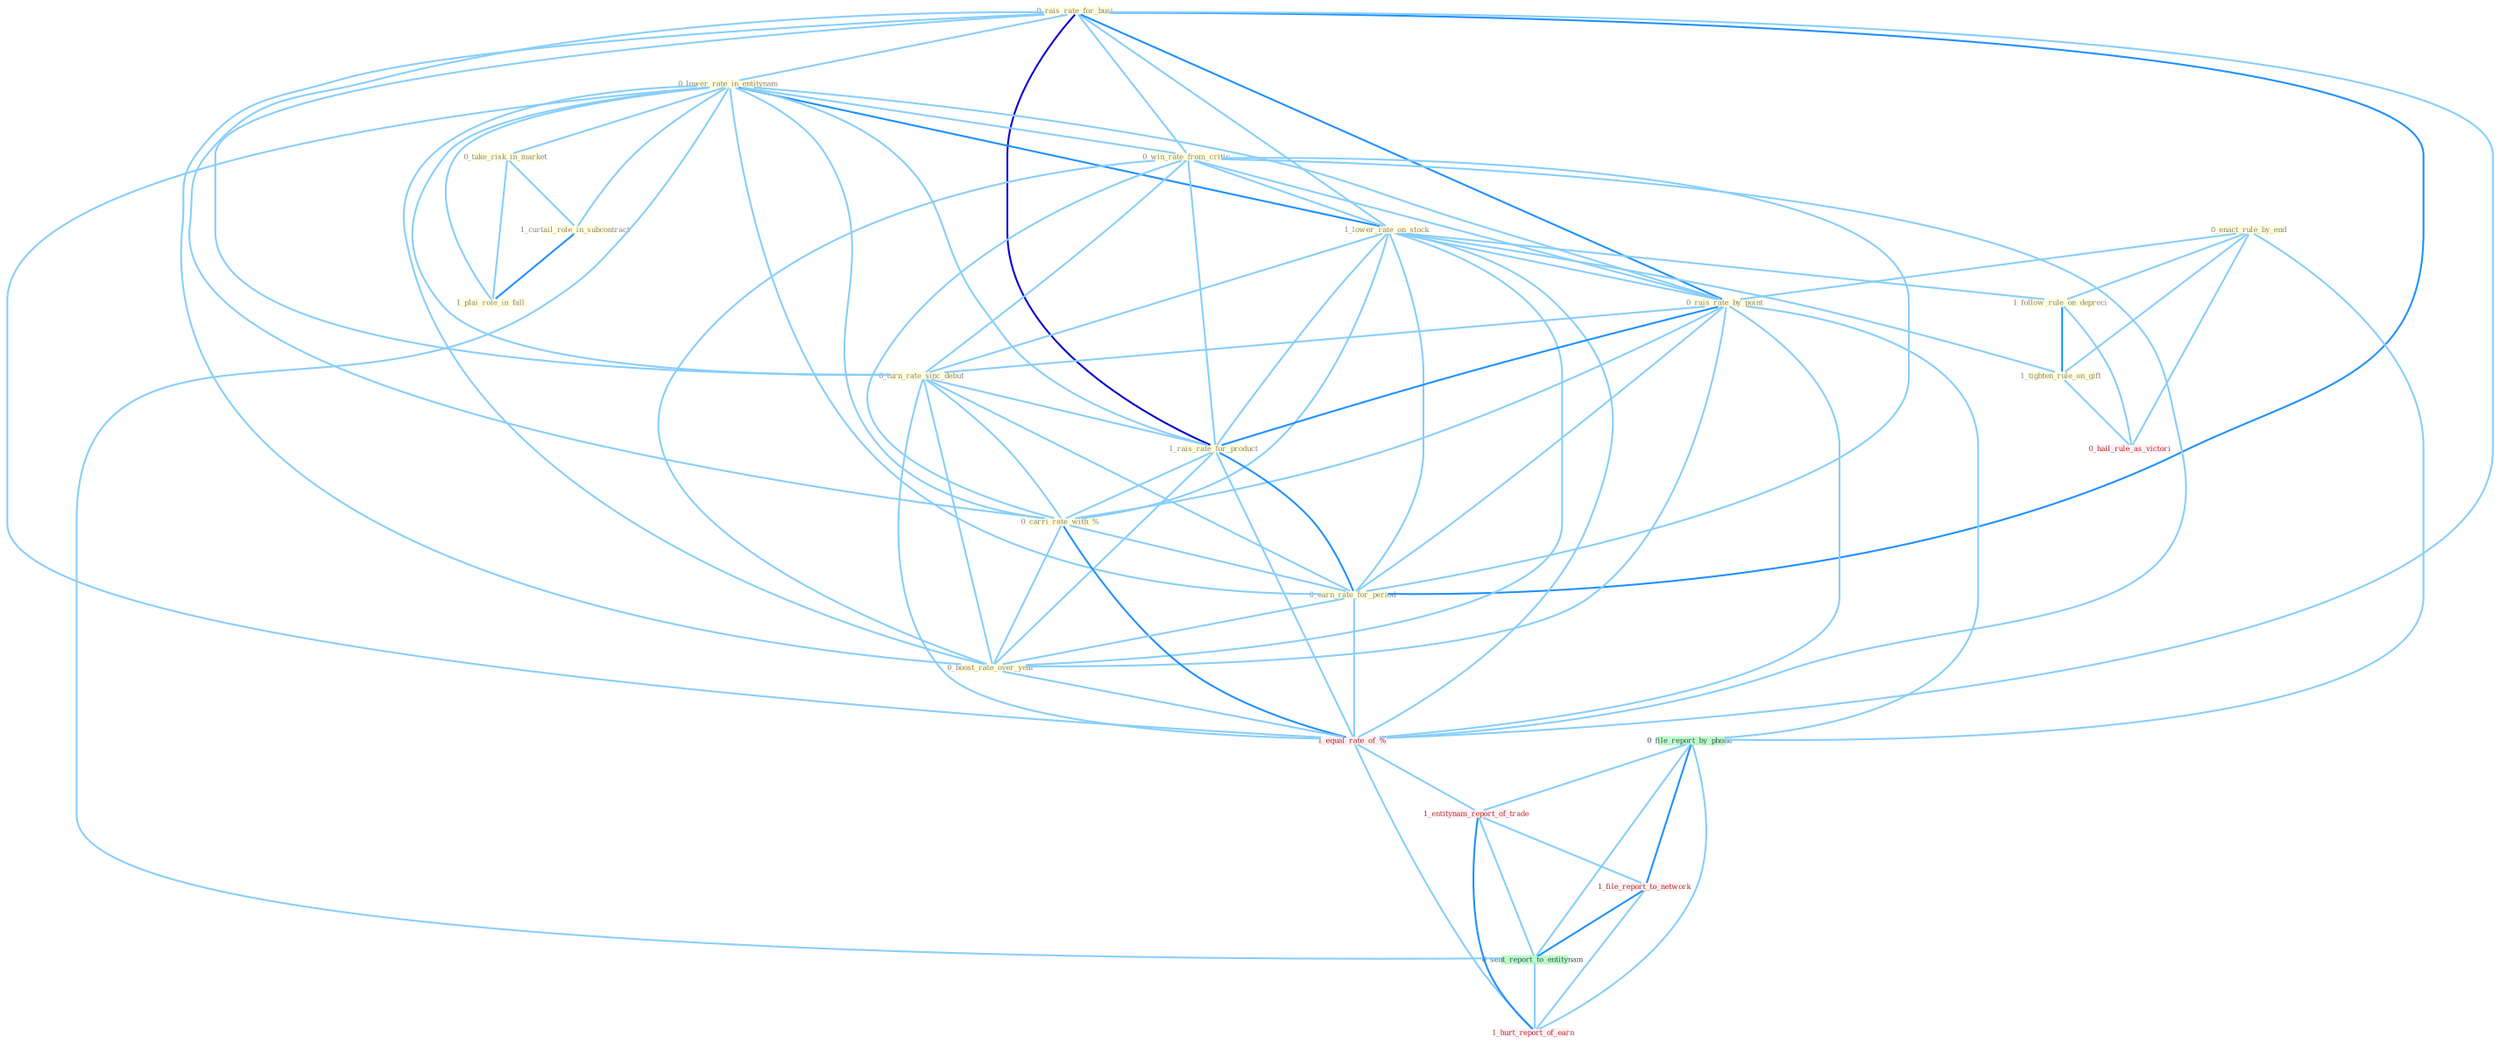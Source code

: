 Graph G{ 
    node
    [shape=polygon,style=filled,width=.5,height=.06,color="#BDFCC9",fixedsize=true,fontsize=4,
    fontcolor="#2f4f4f"];
    {node
    [color="#ffffe0", fontcolor="#8b7d6b"] "0_rais_rate_for_busi " "0_lower_rate_in_entitynam " "0_take_risk_in_market " "1_curtail_role_in_subcontract " "0_enact_rule_by_end " "0_win_rate_from_critic " "1_lower_rate_on_stock " "0_rais_rate_by_point " "0_turn_rate_sinc_debut " "1_rais_rate_for_product " "0_carri_rate_with_% " "0_earn_rate_for_period " "1_follow_rule_on_depreci " "1_plai_role_in_fall " "1_tighten_rule_on_gift " "0_boost_rate_over_year "}
{node [color="#fff0f5", fontcolor="#b22222"] "1_equal_rate_of_% " "1_entitynam_report_of_trade " "1_file_report_to_network " "0_hail_rule_as_victori " "1_hurt_report_of_earn "}
edge [color="#B0E2FF"];

	"0_rais_rate_for_busi " -- "0_lower_rate_in_entitynam " [w="1", color="#87cefa" ];
	"0_rais_rate_for_busi " -- "0_win_rate_from_critic " [w="1", color="#87cefa" ];
	"0_rais_rate_for_busi " -- "1_lower_rate_on_stock " [w="1", color="#87cefa" ];
	"0_rais_rate_for_busi " -- "0_rais_rate_by_point " [w="2", color="#1e90ff" , len=0.8];
	"0_rais_rate_for_busi " -- "0_turn_rate_sinc_debut " [w="1", color="#87cefa" ];
	"0_rais_rate_for_busi " -- "1_rais_rate_for_product " [w="3", color="#0000cd" , len=0.6];
	"0_rais_rate_for_busi " -- "0_carri_rate_with_% " [w="1", color="#87cefa" ];
	"0_rais_rate_for_busi " -- "0_earn_rate_for_period " [w="2", color="#1e90ff" , len=0.8];
	"0_rais_rate_for_busi " -- "0_boost_rate_over_year " [w="1", color="#87cefa" ];
	"0_rais_rate_for_busi " -- "1_equal_rate_of_% " [w="1", color="#87cefa" ];
	"0_lower_rate_in_entitynam " -- "0_take_risk_in_market " [w="1", color="#87cefa" ];
	"0_lower_rate_in_entitynam " -- "1_curtail_role_in_subcontract " [w="1", color="#87cefa" ];
	"0_lower_rate_in_entitynam " -- "0_win_rate_from_critic " [w="1", color="#87cefa" ];
	"0_lower_rate_in_entitynam " -- "1_lower_rate_on_stock " [w="2", color="#1e90ff" , len=0.8];
	"0_lower_rate_in_entitynam " -- "0_rais_rate_by_point " [w="1", color="#87cefa" ];
	"0_lower_rate_in_entitynam " -- "0_turn_rate_sinc_debut " [w="1", color="#87cefa" ];
	"0_lower_rate_in_entitynam " -- "1_rais_rate_for_product " [w="1", color="#87cefa" ];
	"0_lower_rate_in_entitynam " -- "0_carri_rate_with_% " [w="1", color="#87cefa" ];
	"0_lower_rate_in_entitynam " -- "0_earn_rate_for_period " [w="1", color="#87cefa" ];
	"0_lower_rate_in_entitynam " -- "1_plai_role_in_fall " [w="1", color="#87cefa" ];
	"0_lower_rate_in_entitynam " -- "0_boost_rate_over_year " [w="1", color="#87cefa" ];
	"0_lower_rate_in_entitynam " -- "1_equal_rate_of_% " [w="1", color="#87cefa" ];
	"0_lower_rate_in_entitynam " -- "0_sent_report_to_entitynam " [w="1", color="#87cefa" ];
	"0_take_risk_in_market " -- "1_curtail_role_in_subcontract " [w="1", color="#87cefa" ];
	"0_take_risk_in_market " -- "1_plai_role_in_fall " [w="1", color="#87cefa" ];
	"1_curtail_role_in_subcontract " -- "1_plai_role_in_fall " [w="2", color="#1e90ff" , len=0.8];
	"0_enact_rule_by_end " -- "0_rais_rate_by_point " [w="1", color="#87cefa" ];
	"0_enact_rule_by_end " -- "1_follow_rule_on_depreci " [w="1", color="#87cefa" ];
	"0_enact_rule_by_end " -- "1_tighten_rule_on_gift " [w="1", color="#87cefa" ];
	"0_enact_rule_by_end " -- "0_file_report_by_phone " [w="1", color="#87cefa" ];
	"0_enact_rule_by_end " -- "0_hail_rule_as_victori " [w="1", color="#87cefa" ];
	"0_win_rate_from_critic " -- "1_lower_rate_on_stock " [w="1", color="#87cefa" ];
	"0_win_rate_from_critic " -- "0_rais_rate_by_point " [w="1", color="#87cefa" ];
	"0_win_rate_from_critic " -- "0_turn_rate_sinc_debut " [w="1", color="#87cefa" ];
	"0_win_rate_from_critic " -- "1_rais_rate_for_product " [w="1", color="#87cefa" ];
	"0_win_rate_from_critic " -- "0_carri_rate_with_% " [w="1", color="#87cefa" ];
	"0_win_rate_from_critic " -- "0_earn_rate_for_period " [w="1", color="#87cefa" ];
	"0_win_rate_from_critic " -- "0_boost_rate_over_year " [w="1", color="#87cefa" ];
	"0_win_rate_from_critic " -- "1_equal_rate_of_% " [w="1", color="#87cefa" ];
	"1_lower_rate_on_stock " -- "0_rais_rate_by_point " [w="1", color="#87cefa" ];
	"1_lower_rate_on_stock " -- "0_turn_rate_sinc_debut " [w="1", color="#87cefa" ];
	"1_lower_rate_on_stock " -- "1_rais_rate_for_product " [w="1", color="#87cefa" ];
	"1_lower_rate_on_stock " -- "0_carri_rate_with_% " [w="1", color="#87cefa" ];
	"1_lower_rate_on_stock " -- "0_earn_rate_for_period " [w="1", color="#87cefa" ];
	"1_lower_rate_on_stock " -- "1_follow_rule_on_depreci " [w="1", color="#87cefa" ];
	"1_lower_rate_on_stock " -- "1_tighten_rule_on_gift " [w="1", color="#87cefa" ];
	"1_lower_rate_on_stock " -- "0_boost_rate_over_year " [w="1", color="#87cefa" ];
	"1_lower_rate_on_stock " -- "1_equal_rate_of_% " [w="1", color="#87cefa" ];
	"0_rais_rate_by_point " -- "0_turn_rate_sinc_debut " [w="1", color="#87cefa" ];
	"0_rais_rate_by_point " -- "1_rais_rate_for_product " [w="2", color="#1e90ff" , len=0.8];
	"0_rais_rate_by_point " -- "0_carri_rate_with_% " [w="1", color="#87cefa" ];
	"0_rais_rate_by_point " -- "0_earn_rate_for_period " [w="1", color="#87cefa" ];
	"0_rais_rate_by_point " -- "0_boost_rate_over_year " [w="1", color="#87cefa" ];
	"0_rais_rate_by_point " -- "0_file_report_by_phone " [w="1", color="#87cefa" ];
	"0_rais_rate_by_point " -- "1_equal_rate_of_% " [w="1", color="#87cefa" ];
	"0_turn_rate_sinc_debut " -- "1_rais_rate_for_product " [w="1", color="#87cefa" ];
	"0_turn_rate_sinc_debut " -- "0_carri_rate_with_% " [w="1", color="#87cefa" ];
	"0_turn_rate_sinc_debut " -- "0_earn_rate_for_period " [w="1", color="#87cefa" ];
	"0_turn_rate_sinc_debut " -- "0_boost_rate_over_year " [w="1", color="#87cefa" ];
	"0_turn_rate_sinc_debut " -- "1_equal_rate_of_% " [w="1", color="#87cefa" ];
	"1_rais_rate_for_product " -- "0_carri_rate_with_% " [w="1", color="#87cefa" ];
	"1_rais_rate_for_product " -- "0_earn_rate_for_period " [w="2", color="#1e90ff" , len=0.8];
	"1_rais_rate_for_product " -- "0_boost_rate_over_year " [w="1", color="#87cefa" ];
	"1_rais_rate_for_product " -- "1_equal_rate_of_% " [w="1", color="#87cefa" ];
	"0_carri_rate_with_% " -- "0_earn_rate_for_period " [w="1", color="#87cefa" ];
	"0_carri_rate_with_% " -- "0_boost_rate_over_year " [w="1", color="#87cefa" ];
	"0_carri_rate_with_% " -- "1_equal_rate_of_% " [w="2", color="#1e90ff" , len=0.8];
	"0_earn_rate_for_period " -- "0_boost_rate_over_year " [w="1", color="#87cefa" ];
	"0_earn_rate_for_period " -- "1_equal_rate_of_% " [w="1", color="#87cefa" ];
	"1_follow_rule_on_depreci " -- "1_tighten_rule_on_gift " [w="2", color="#1e90ff" , len=0.8];
	"1_follow_rule_on_depreci " -- "0_hail_rule_as_victori " [w="1", color="#87cefa" ];
	"1_tighten_rule_on_gift " -- "0_hail_rule_as_victori " [w="1", color="#87cefa" ];
	"0_boost_rate_over_year " -- "1_equal_rate_of_% " [w="1", color="#87cefa" ];
	"0_file_report_by_phone " -- "1_entitynam_report_of_trade " [w="1", color="#87cefa" ];
	"0_file_report_by_phone " -- "1_file_report_to_network " [w="2", color="#1e90ff" , len=0.8];
	"0_file_report_by_phone " -- "0_sent_report_to_entitynam " [w="1", color="#87cefa" ];
	"0_file_report_by_phone " -- "1_hurt_report_of_earn " [w="1", color="#87cefa" ];
	"1_equal_rate_of_% " -- "1_entitynam_report_of_trade " [w="1", color="#87cefa" ];
	"1_equal_rate_of_% " -- "1_hurt_report_of_earn " [w="1", color="#87cefa" ];
	"1_entitynam_report_of_trade " -- "1_file_report_to_network " [w="1", color="#87cefa" ];
	"1_entitynam_report_of_trade " -- "0_sent_report_to_entitynam " [w="1", color="#87cefa" ];
	"1_entitynam_report_of_trade " -- "1_hurt_report_of_earn " [w="2", color="#1e90ff" , len=0.8];
	"1_file_report_to_network " -- "0_sent_report_to_entitynam " [w="2", color="#1e90ff" , len=0.8];
	"1_file_report_to_network " -- "1_hurt_report_of_earn " [w="1", color="#87cefa" ];
	"0_sent_report_to_entitynam " -- "1_hurt_report_of_earn " [w="1", color="#87cefa" ];
}